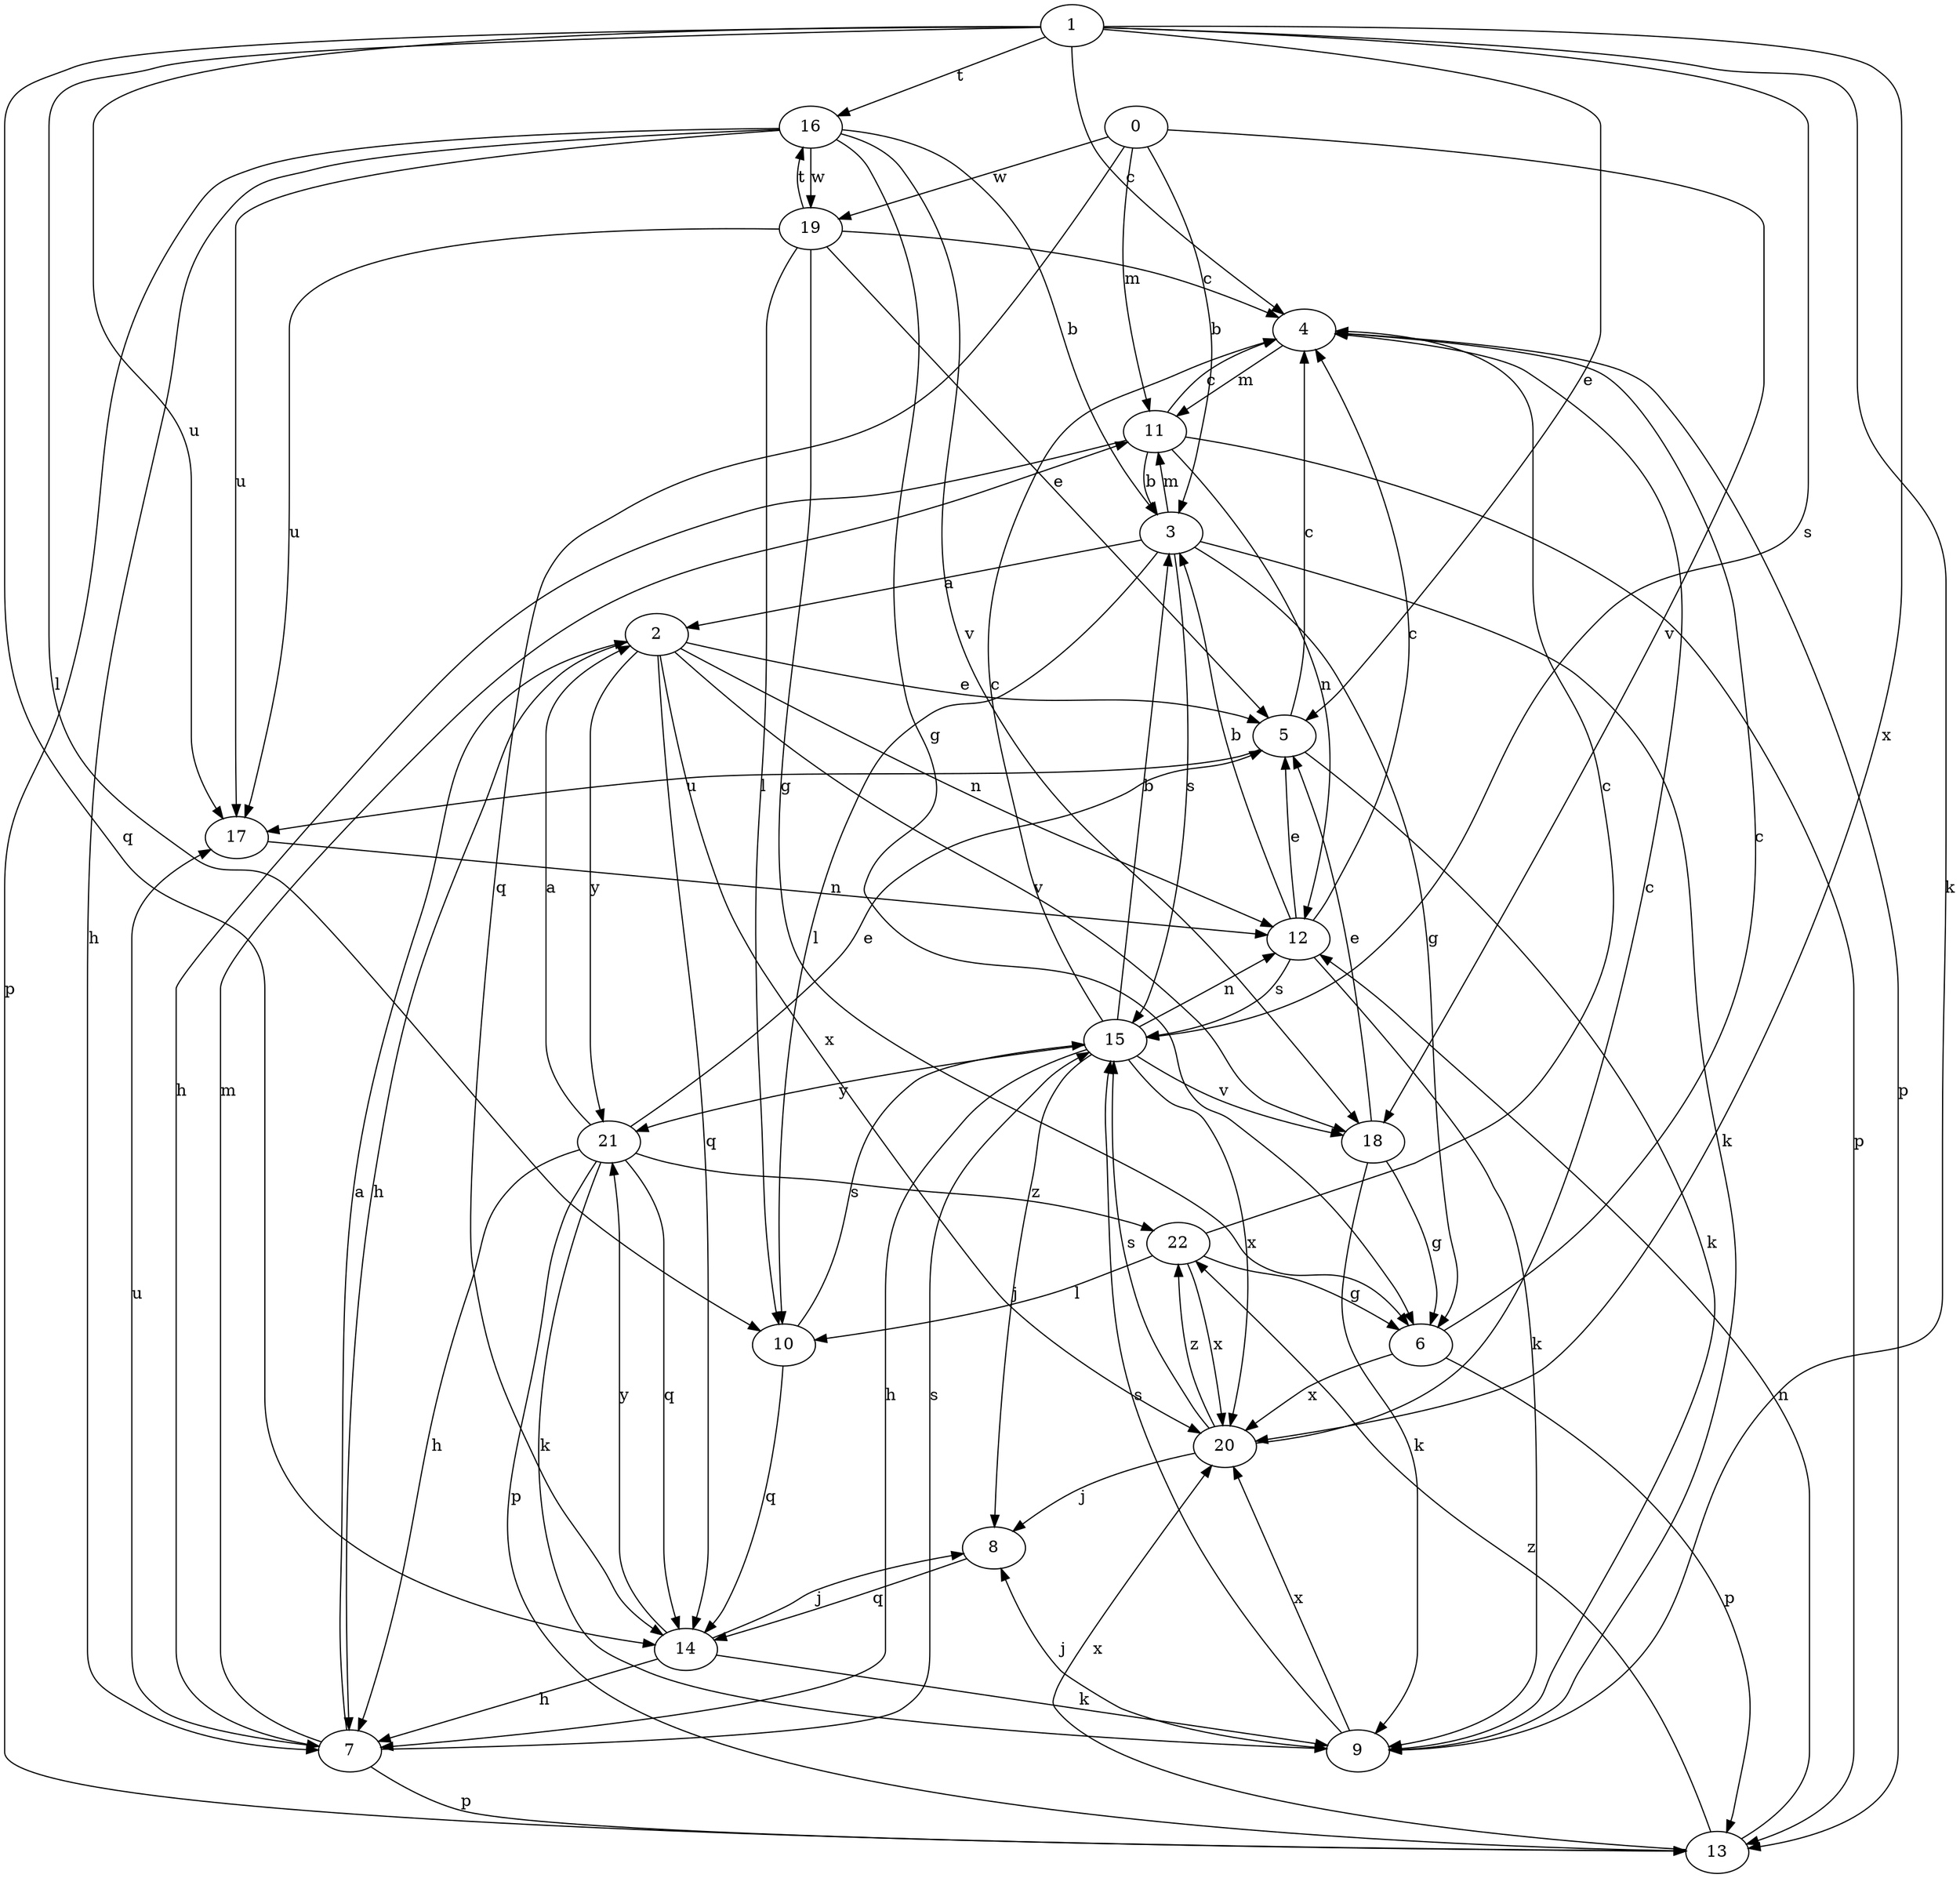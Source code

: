 strict digraph  {
1;
2;
3;
4;
5;
6;
7;
8;
0;
9;
10;
11;
12;
13;
14;
15;
16;
17;
18;
19;
20;
21;
22;
1 -> 4  [label=c];
1 -> 5  [label=e];
1 -> 9  [label=k];
1 -> 10  [label=l];
1 -> 14  [label=q];
1 -> 15  [label=s];
1 -> 16  [label=t];
1 -> 17  [label=u];
1 -> 20  [label=x];
2 -> 5  [label=e];
2 -> 7  [label=h];
2 -> 12  [label=n];
2 -> 14  [label=q];
2 -> 18  [label=v];
2 -> 20  [label=x];
2 -> 21  [label=y];
3 -> 2  [label=a];
3 -> 6  [label=g];
3 -> 9  [label=k];
3 -> 10  [label=l];
3 -> 11  [label=m];
3 -> 15  [label=s];
4 -> 11  [label=m];
4 -> 13  [label=p];
5 -> 4  [label=c];
5 -> 9  [label=k];
5 -> 17  [label=u];
6 -> 4  [label=c];
6 -> 13  [label=p];
6 -> 20  [label=x];
7 -> 2  [label=a];
7 -> 11  [label=m];
7 -> 13  [label=p];
7 -> 15  [label=s];
7 -> 17  [label=u];
8 -> 14  [label=q];
0 -> 3  [label=b];
0 -> 11  [label=m];
0 -> 14  [label=q];
0 -> 18  [label=v];
0 -> 19  [label=w];
9 -> 8  [label=j];
9 -> 15  [label=s];
9 -> 20  [label=x];
10 -> 14  [label=q];
10 -> 15  [label=s];
11 -> 3  [label=b];
11 -> 4  [label=c];
11 -> 7  [label=h];
11 -> 12  [label=n];
11 -> 13  [label=p];
12 -> 3  [label=b];
12 -> 4  [label=c];
12 -> 5  [label=e];
12 -> 9  [label=k];
12 -> 15  [label=s];
13 -> 12  [label=n];
13 -> 20  [label=x];
13 -> 22  [label=z];
14 -> 7  [label=h];
14 -> 8  [label=j];
14 -> 9  [label=k];
14 -> 21  [label=y];
15 -> 3  [label=b];
15 -> 4  [label=c];
15 -> 7  [label=h];
15 -> 8  [label=j];
15 -> 12  [label=n];
15 -> 18  [label=v];
15 -> 20  [label=x];
15 -> 21  [label=y];
16 -> 3  [label=b];
16 -> 6  [label=g];
16 -> 7  [label=h];
16 -> 13  [label=p];
16 -> 17  [label=u];
16 -> 18  [label=v];
16 -> 19  [label=w];
17 -> 12  [label=n];
18 -> 5  [label=e];
18 -> 6  [label=g];
18 -> 9  [label=k];
19 -> 4  [label=c];
19 -> 5  [label=e];
19 -> 6  [label=g];
19 -> 10  [label=l];
19 -> 16  [label=t];
19 -> 17  [label=u];
20 -> 4  [label=c];
20 -> 8  [label=j];
20 -> 15  [label=s];
20 -> 22  [label=z];
21 -> 2  [label=a];
21 -> 5  [label=e];
21 -> 7  [label=h];
21 -> 9  [label=k];
21 -> 13  [label=p];
21 -> 14  [label=q];
21 -> 22  [label=z];
22 -> 4  [label=c];
22 -> 6  [label=g];
22 -> 10  [label=l];
22 -> 20  [label=x];
}

